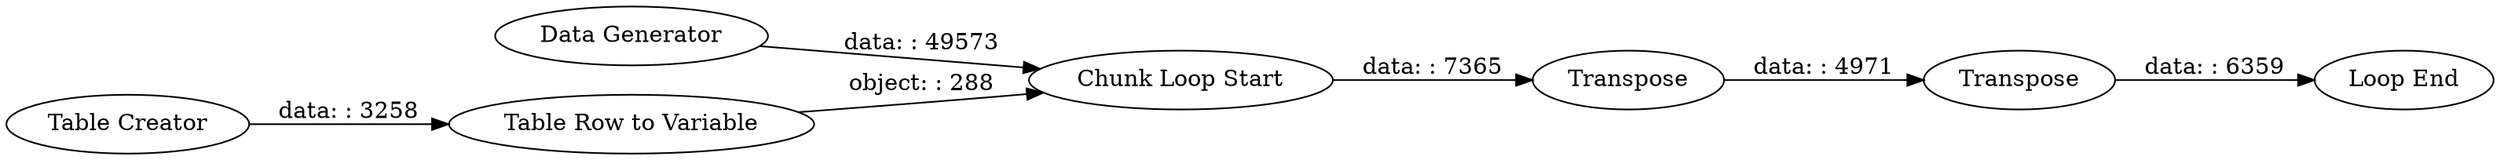 digraph {
	"7405088199495694397_5" [label="Table Row to Variable"]
	"7405088199495694397_7" [label=Transpose]
	"7405088199495694397_4" [label="Table Creator"]
	"7405088199495694397_6" [label="Loop End"]
	"7405088199495694397_1" [label="Chunk Loop Start"]
	"7405088199495694397_3" [label="Data Generator"]
	"7405088199495694397_8" [label=Transpose]
	"7405088199495694397_4" -> "7405088199495694397_5" [label="data: : 3258"]
	"7405088199495694397_8" -> "7405088199495694397_6" [label="data: : 6359"]
	"7405088199495694397_7" -> "7405088199495694397_8" [label="data: : 4971"]
	"7405088199495694397_5" -> "7405088199495694397_1" [label="object: : 288"]
	"7405088199495694397_3" -> "7405088199495694397_1" [label="data: : 49573"]
	"7405088199495694397_1" -> "7405088199495694397_7" [label="data: : 7365"]
	rankdir=LR
}
